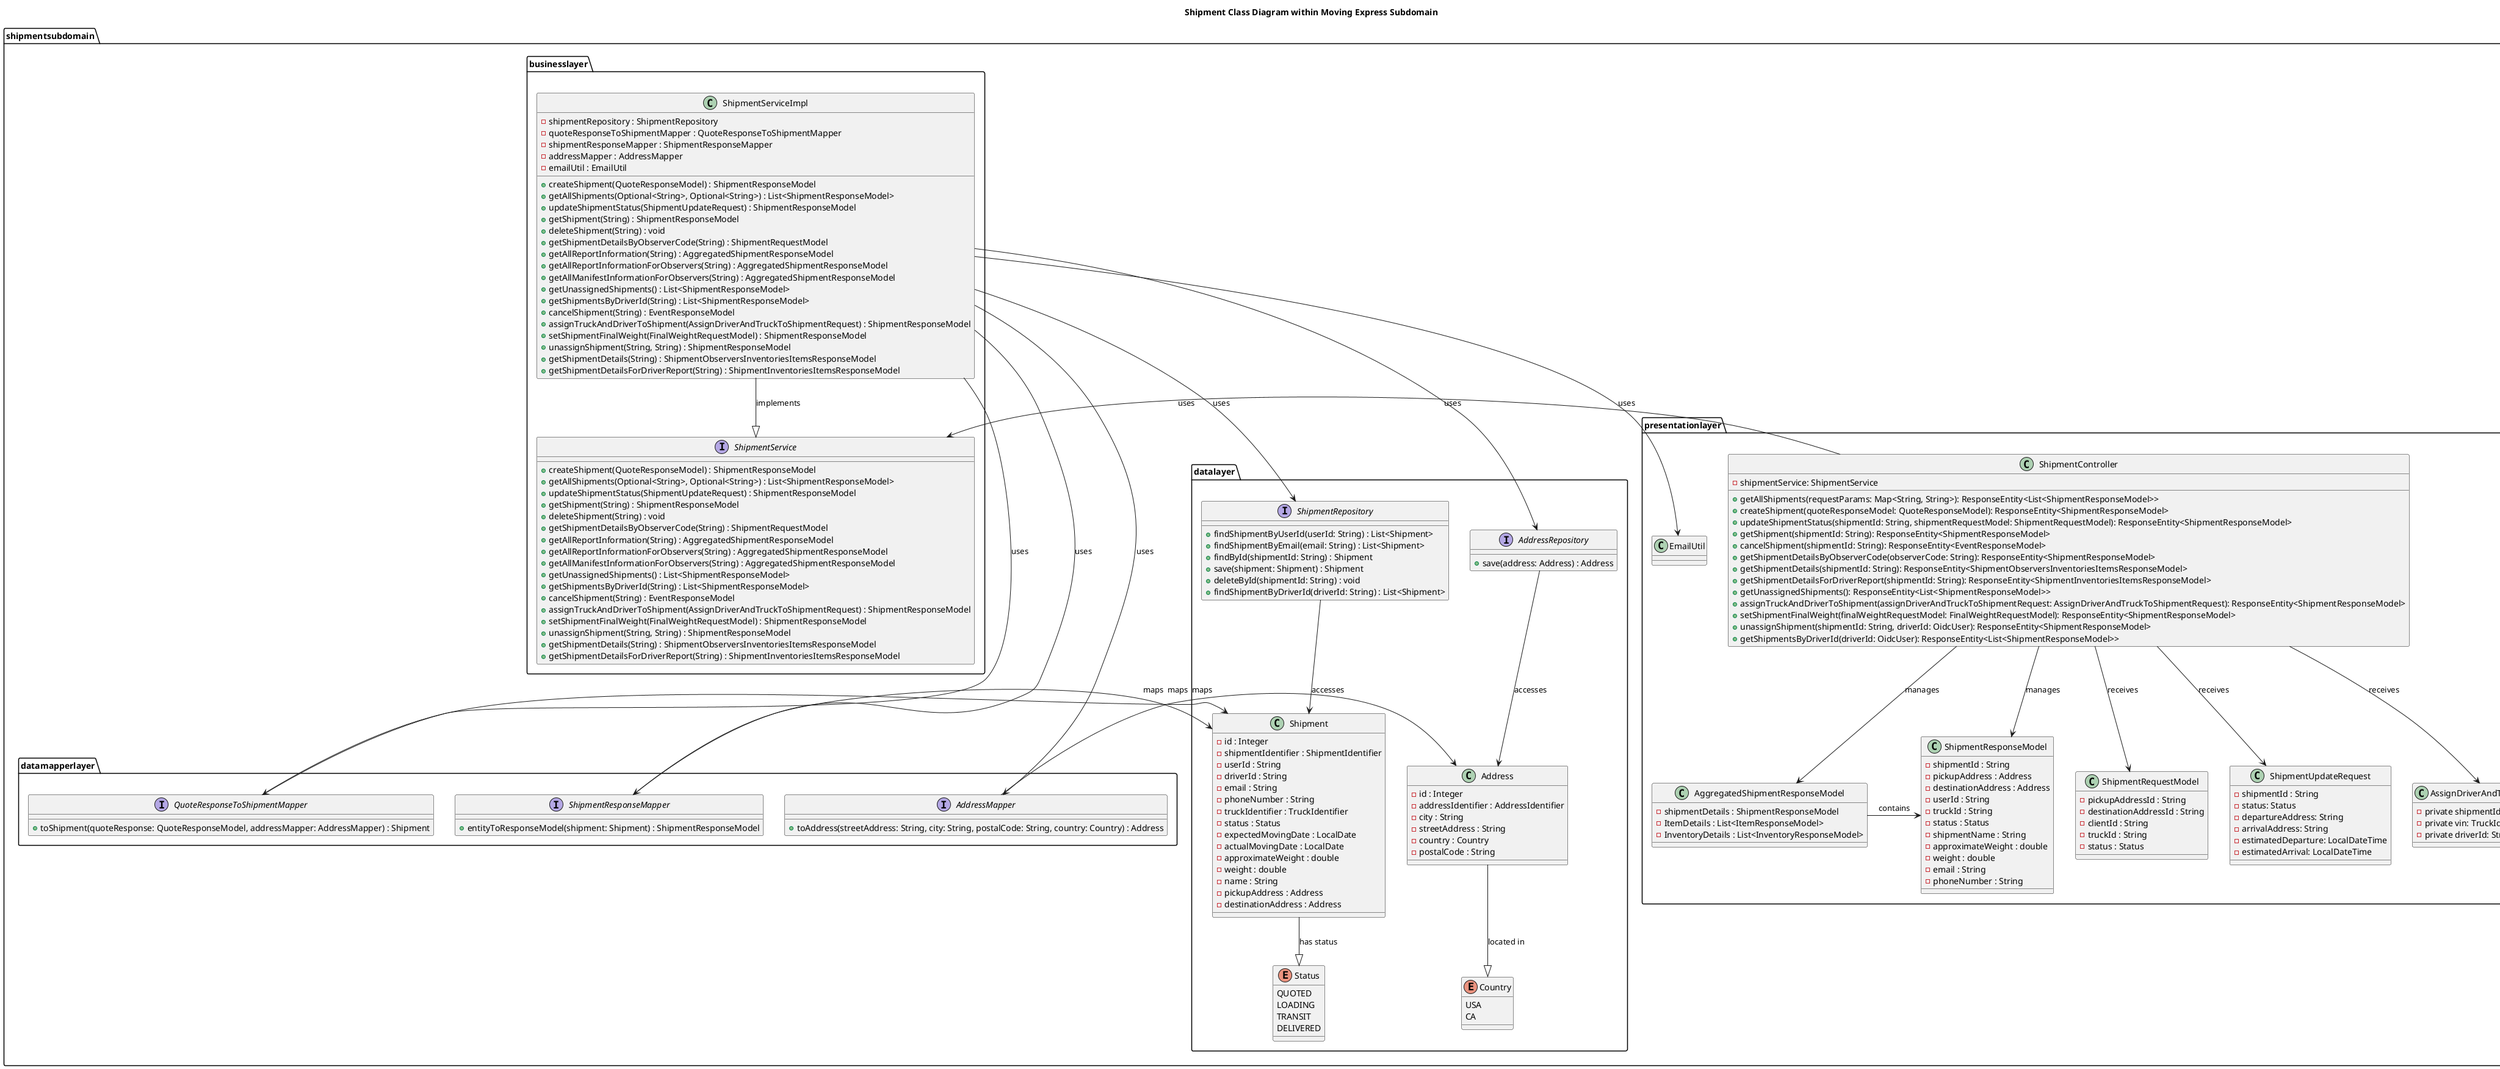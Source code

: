 @startuml
title Shipment Class Diagram within Moving Express Subdomain

package "shipmentsubdomain" {
    package "businesslayer" {
        interface ShipmentService {
        + createShipment(QuoteResponseModel) : ShipmentResponseModel
        + getAllShipments(Optional<String>, Optional<String>) : List<ShipmentResponseModel>
        + updateShipmentStatus(ShipmentUpdateRequest) : ShipmentResponseModel
        + getShipment(String) : ShipmentResponseModel
        + deleteShipment(String) : void
        + getShipmentDetailsByObserverCode(String) : ShipmentRequestModel
        + getAllReportInformation(String) : AggregatedShipmentResponseModel
        + getAllReportInformationForObservers(String) : AggregatedShipmentResponseModel
        + getAllManifestInformationForObservers(String) : AggregatedShipmentResponseModel
        + getUnassignedShipments() : List<ShipmentResponseModel>
        + getShipmentsByDriverId(String) : List<ShipmentResponseModel>
        + cancelShipment(String) : EventResponseModel
        + assignTruckAndDriverToShipment(AssignDriverAndTruckToShipmentRequest) : ShipmentResponseModel
        + setShipmentFinalWeight(FinalWeightRequestModel) : ShipmentResponseModel
        + unassignShipment(String, String) : ShipmentResponseModel
        + getShipmentDetails(String) : ShipmentObserversInventoriesItemsResponseModel
        + getShipmentDetailsForDriverReport(String) : ShipmentInventoriesItemsResponseModel


        }

        class ShipmentServiceImpl {
        - shipmentRepository : ShipmentRepository
        - quoteResponseToShipmentMapper : QuoteResponseToShipmentMapper
        - shipmentResponseMapper : ShipmentResponseMapper
        - addressMapper : AddressMapper
        - emailUtil : EmailUtil
        + createShipment(QuoteResponseModel) : ShipmentResponseModel
        + getAllShipments(Optional<String>, Optional<String>) : List<ShipmentResponseModel>
        + updateShipmentStatus(ShipmentUpdateRequest) : ShipmentResponseModel
        + getShipment(String) : ShipmentResponseModel
        + deleteShipment(String) : void
        + getShipmentDetailsByObserverCode(String) : ShipmentRequestModel
        + getAllReportInformation(String) : AggregatedShipmentResponseModel
        + getAllReportInformationForObservers(String) : AggregatedShipmentResponseModel
        + getAllManifestInformationForObservers(String) : AggregatedShipmentResponseModel
        + getUnassignedShipments() : List<ShipmentResponseModel>
        + getShipmentsByDriverId(String) : List<ShipmentResponseModel>
        + cancelShipment(String) : EventResponseModel
        + assignTruckAndDriverToShipment(AssignDriverAndTruckToShipmentRequest) : ShipmentResponseModel
        + setShipmentFinalWeight(FinalWeightRequestModel) : ShipmentResponseModel
        + unassignShipment(String, String) : ShipmentResponseModel
        + getShipmentDetails(String) : ShipmentObserversInventoriesItemsResponseModel
        + getShipmentDetailsForDriverReport(String) : ShipmentInventoriesItemsResponseModel
        }
    }

    package "datalayer" {
        class Shipment {
            - id : Integer
            - shipmentIdentifier : ShipmentIdentifier
            - userId : String
            - driverId : String
            - email : String
            - phoneNumber : String
            - truckIdentifier : TruckIdentifier
            - status : Status
            - expectedMovingDate : LocalDate
            - actualMovingDate : LocalDate
            - approximateWeight : double
            - weight : double
            - name : String
            - pickupAddress : Address
            - destinationAddress : Address
        }

        class Address {
            - id : Integer
            - addressIdentifier : AddressIdentifier
            - city : String
            - streetAddress : String
            - country : Country
            - postalCode : String
        }

        enum Status {
            QUOTED
            LOADING
            TRANSIT
            DELIVERED
        }

        enum Country {
            USA
            CA
        }

        interface ShipmentRepository {
            + findShipmentByUserId(userId: String) : List<Shipment>
            + findShipmentByEmail(email: String) : List<Shipment>
            + findById(shipmentId: String) : Shipment
            + save(shipment: Shipment) : Shipment
            + deleteById(shipmentId: String) : void
            + findShipmentByDriverId(driverId: String) : List<Shipment>
        }

        interface AddressRepository {
            + save(address: Address) : Address
        }
    }

    package "datamapperlayer" {
        interface AddressMapper {
            + toAddress(streetAddress: String, city: String, postalCode: String, country: Country) : Address
        }

        interface QuoteResponseToShipmentMapper {
            + toShipment(quoteResponse: QuoteResponseModel, addressMapper: AddressMapper) : Shipment
        }

        interface ShipmentResponseMapper {
            + entityToResponseModel(shipment: Shipment) : ShipmentResponseModel
        }
    }

    package "presentationlayer" {
        class ShipmentResponseModel {
            - shipmentId : String
            - pickupAddress : Address
            - destinationAddress : Address
            - userId : String
            - truckId : String
            - status : Status
            - shipmentName : String
            - approximateWeight : double
            - weight : double
            - email : String
            - phoneNumber : String
        }

        class ShipmentRequestModel {
            - pickupAddressId : String
            - destinationAddressId : String
            - clientId : String
            - truckId : String
            - status : Status
        }

        class ShipmentUpdateRequest {
            - shipmentId : String
            - status: Status
            - departureAddress: String
            - arrivalAddress: String
            - estimatedDeparture: LocalDateTime
            - estimatedArrival: LocalDateTime
        }

        class AssignDriverAndTruckToShipmentRequest {
            - private shipmentId: String ;
            - private vin: TruckIdentifier ;
            - private driverId: String ;

        }
        class AggregatedShipmentResponseModel {
            - shipmentDetails : ShipmentResponseModel
            - ItemDetails : List<ItemResponseModel>
            - InventoryDetails : List<InventoryResponseModel>

        }

       class ShipmentController {
            - shipmentService: ShipmentService
            + getAllShipments(requestParams: Map<String, String>): ResponseEntity<List<ShipmentResponseModel>>
            + createShipment(quoteResponseModel: QuoteResponseModel): ResponseEntity<ShipmentResponseModel>
            + updateShipmentStatus(shipmentId: String, shipmentRequestModel: ShipmentRequestModel): ResponseEntity<ShipmentResponseModel>
            + getShipment(shipmentId: String): ResponseEntity<ShipmentResponseModel>
            + cancelShipment(shipmentId: String): ResponseEntity<EventResponseModel>
            + getShipmentDetailsByObserverCode(observerCode: String): ResponseEntity<ShipmentResponseModel>
            + getShipmentDetails(shipmentId: String): ResponseEntity<ShipmentObserversInventoriesItemsResponseModel>
            + getShipmentDetailsForDriverReport(shipmentId: String): ResponseEntity<ShipmentInventoriesItemsResponseModel>
            + getUnassignedShipments(): ResponseEntity<List<ShipmentResponseModel>>
            + assignTruckAndDriverToShipment(assignDriverAndTruckToShipmentRequest: AssignDriverAndTruckToShipmentRequest): ResponseEntity<ShipmentResponseModel>
            + setShipmentFinalWeight(finalWeightRequestModel: FinalWeightRequestModel): ResponseEntity<ShipmentResponseModel>
            + unassignShipment(shipmentId: String, driverId: OidcUser): ResponseEntity<ShipmentResponseModel>
            + getShipmentsByDriverId(driverId: OidcUser): ResponseEntity<List<ShipmentResponseModel>>
        }

    ' Relationships
    ShipmentServiceImpl -down-|> ShipmentService : implements
    ShipmentServiceImpl -down-> ShipmentRepository : uses
    ShipmentServiceImpl -down-> QuoteResponseToShipmentMapper : uses
    ShipmentServiceImpl -down-> ShipmentResponseMapper : uses
    ShipmentServiceImpl -down-> AddressMapper : uses
    ShipmentServiceImpl -down-> AddressRepository : uses
    ShipmentServiceImpl -down-> EmailUtil : uses
    ShipmentRepository -down-> Shipment : accesses
    AddressRepository -down-> Address : accesses
    QuoteResponseToShipmentMapper -right-> Shipment : maps
    ShipmentResponseMapper -left-> Shipment : maps
    AddressMapper -left-> Address : maps
    ShipmentController -right-> ShipmentService : uses
    ShipmentController -down-> ShipmentResponseModel : manages
    ShipmentController -down-> ShipmentRequestModel : receives
    ShipmentController -down-> ShipmentUpdateRequest : receives
    ShipmentController -down-> AssignDriverAndTruckToShipmentRequest : receives
    ShipmentController -down-> AggregatedShipmentResponseModel : manages
    AggregatedShipmentResponseModel -right-> ShipmentResponseModel : contains

    ' Enum Relationships
    Shipment -down-^ Status : has status
    Address -down-^ Country : located in
}

@enduml